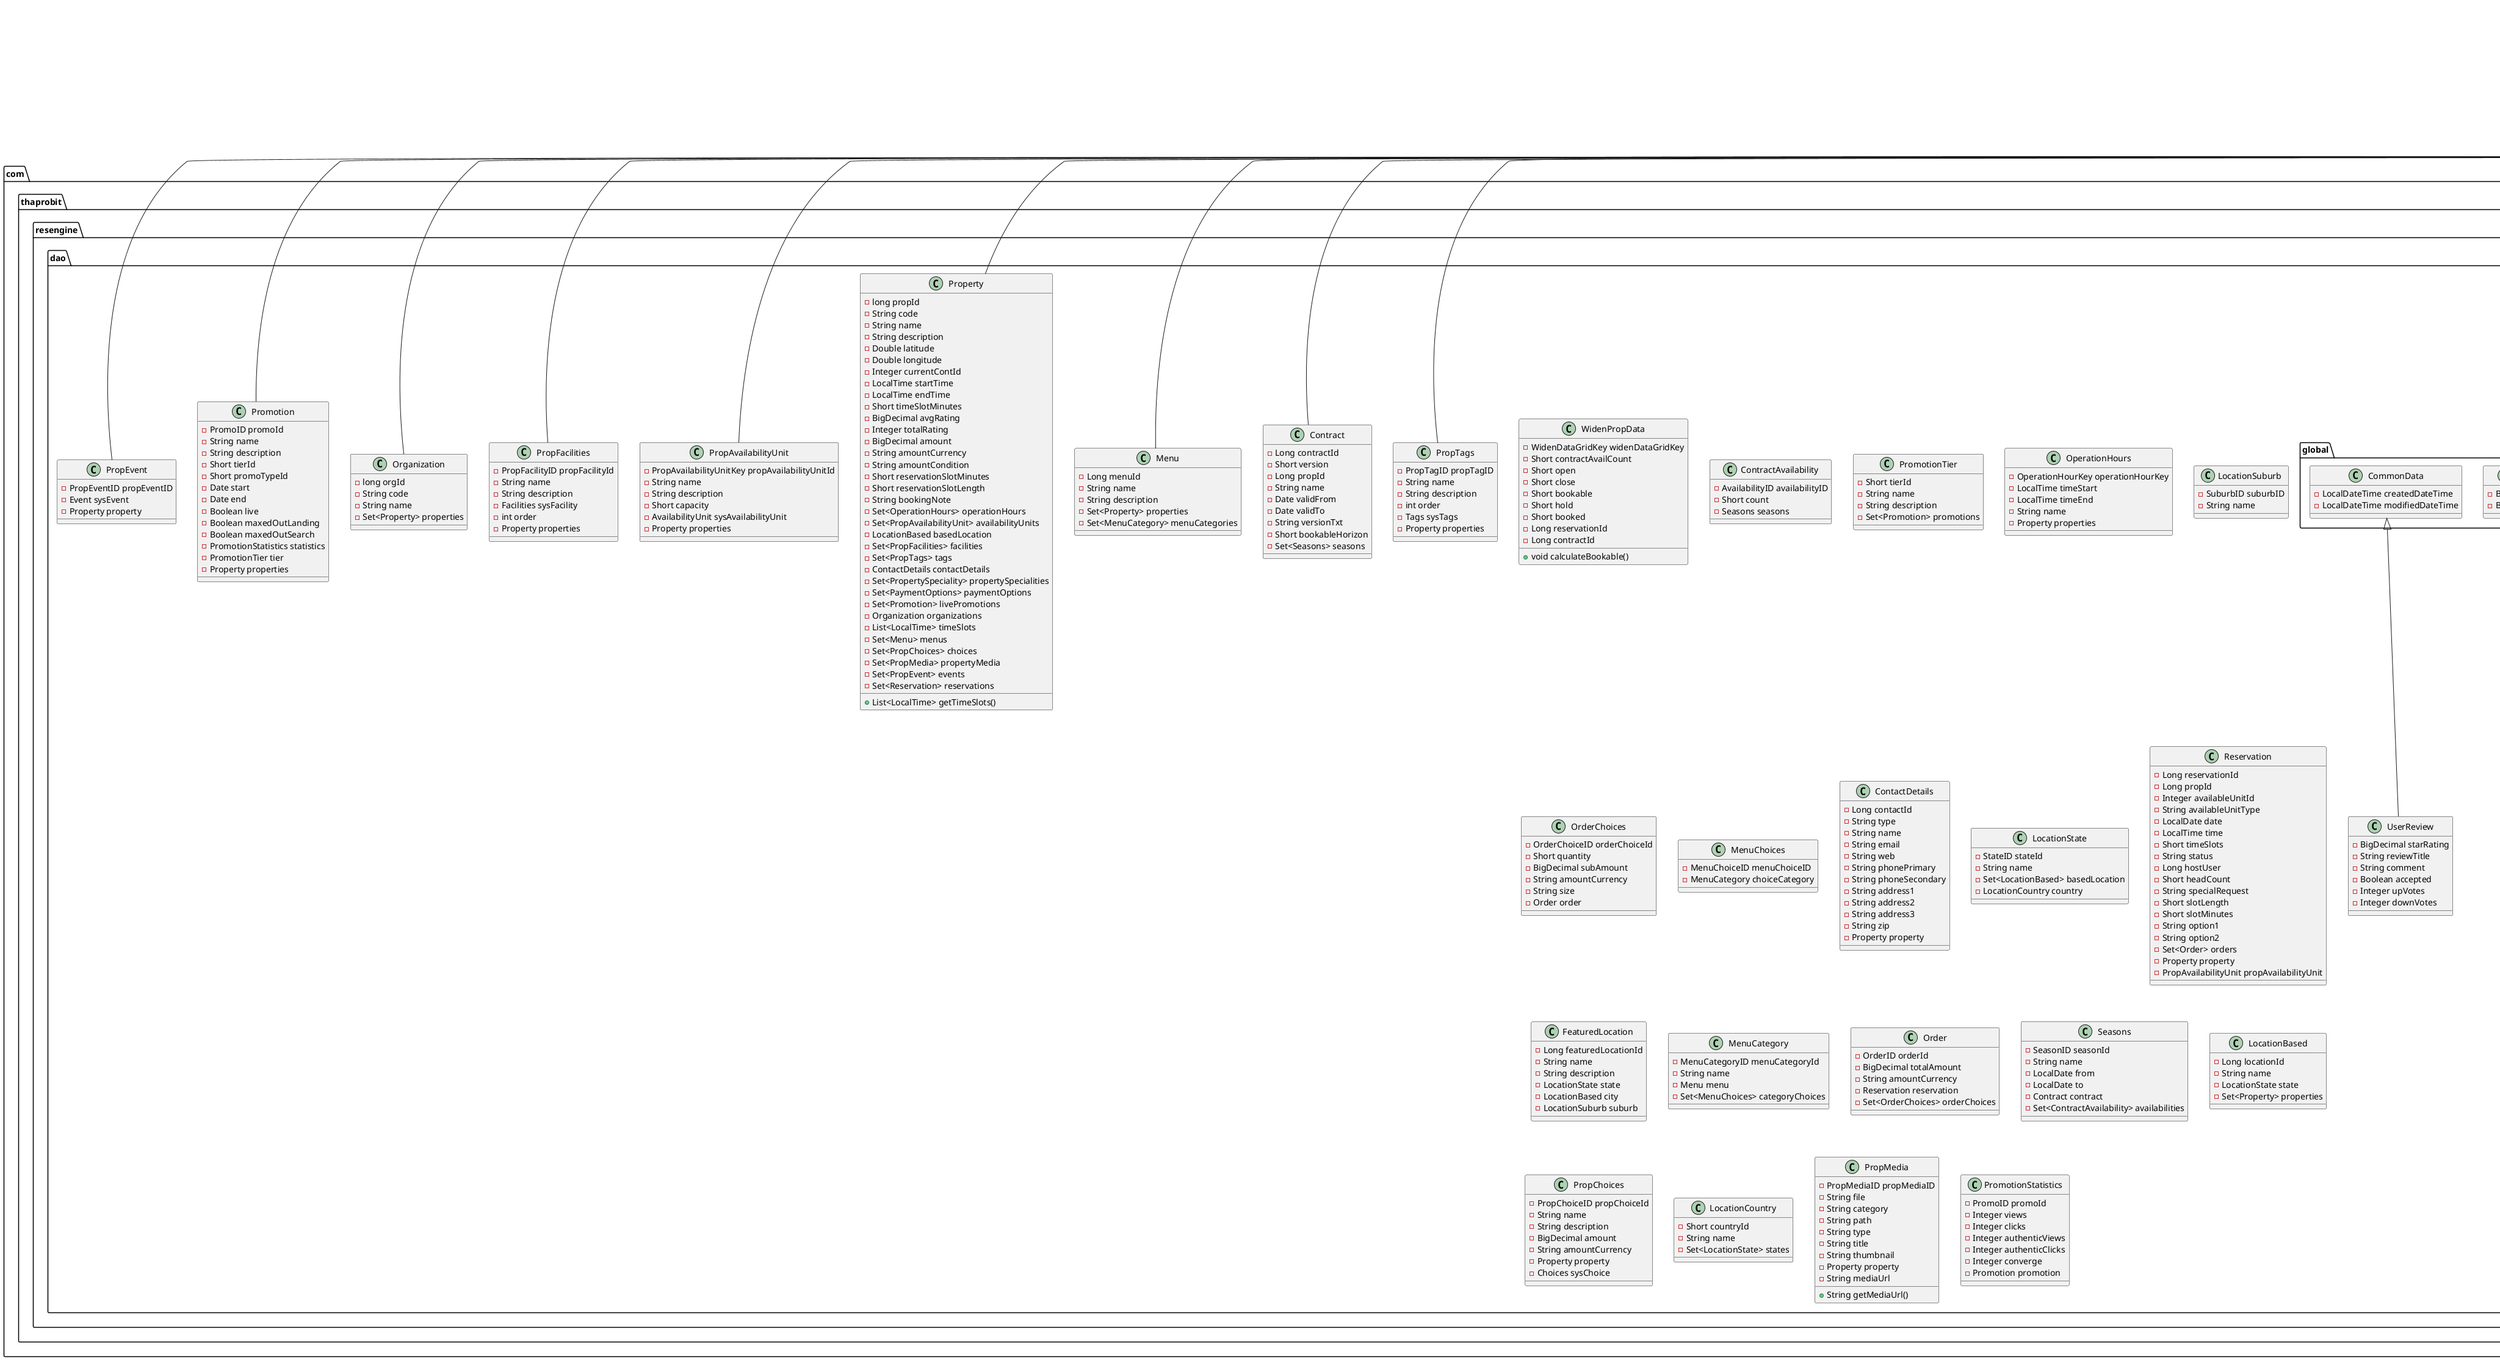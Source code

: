 @startuml
class com.thaprobit.resengine.dao.key.PropTagID {
- Long propId
- Integer tagId
}
class com.thaprobit.resengine.dao.WidenPropData {
- WidenDataGridKey widenDataGridKey
- Short contractAvailCount
- Short open
- Short close
- Short bookable
- Short hold
- Short booked
- Long reservationId
- Long contractId
+ void calculateBookable()
}
class com.thaprobit.resengine.dao.key.PropMenuID {
- Long propId
- Long menuId
}
class com.thaprobit.resengine.dao.ContractAvailability {
- AvailabilityID availabilityID
- Short count
- Seasons seasons
}
class com.thaprobit.resengine.dao.PropFacilities {
- PropFacilityID propFacilityId
- String name
- String description
- Facilities sysFacility
- int order
- Property properties
}
class com.thaprobit.resengine.dao.key.OrderChoiceID {
- Long reservationId
- Long propId
- Short orderId
- Integer choiceId
- Short orderChoiceSubId
}
class com.thaprobit.resengine.dao.sys.Facilities {
- Integer facilityId
- String code
- String name
- String description
- String icon
- Set<PropFacilities> propFacilities
}
class com.thaprobit.resengine.dao.key.SeasonID {
- Long contractId
- Short seasonId
}
class com.thaprobit.resengine.dao.key.WidenDataGridKey {
- Long propId
- Integer availUnitId
- LocalDate date
- LocalTime timeSlot
}
class com.thaprobit.resengine.dao.PromotionTier {
- Short tierId
- String name
- String description
- Set<Promotion> promotions
}
class com.thaprobit.resengine.dao.key.PropFacilityID {
- Long propId
- Integer facilityId
}
class com.thaprobit.resengine.dao.key.ContractID {
- long contractId
- Short version
}
class com.thaprobit.resengine.dao.OperationHours {
- OperationHourKey operationHourKey
- LocalTime timeStart
- LocalTime timeEnd
- String name
- Property properties
}
class com.thaprobit.resengine.dao.sys.Tags {
- int tagId
- String code
- String name
- String description
- String icon
- Set<PropTags> propTags
}
class com.thaprobit.resengine.dao.LocationSuburb {
- SuburbID suburbID
- String name
}
class com.thaprobit.resengine.dao.Organization {
- long orgId
- String code
- String name
- Set<Property> properties
}
class com.thaprobit.resengine.dao.key.StateID {
- Short countryId
- Short stateId
}
class com.thaprobit.resengine.dao.key.MenuCategoryID {
- Long menuId
- Short categoryId
}
class com.thaprobit.resengine.dao.sys.Choices {
- Integer choiceId
- String name
- String description
- Set<PropChoices> propChoices
}
class com.thaprobit.resengine.dao.OrderChoices {
- OrderChoiceID orderChoiceId
- Short quantity
- BigDecimal subAmount
- String amountCurrency
- String size
- Order order
}
interface com.thaprobit.resengine.dao.projection.PropContractAndTimeSlots {
~ Integer getCurrentContId()
~ List<LocalTime> getTimeSlots()
}
class com.thaprobit.resengine.dao.sys.PaymentOptions {
- Short optionId
- String name
- Set<Property> properties
}
class com.thaprobit.resengine.dao.global.Point {
- BigDecimal x
- BigDecimal y
}
class com.thaprobit.resengine.dao.sys.WeekDefinition {
- Short weekDefId
- String code
- String name
- String week
- Boolean[] weekDays
+ Boolean[] getWeekDays()
+ boolean isValidDay(DayOfWeek)
}
class com.thaprobit.resengine.dao.MenuChoices {
- MenuChoiceID menuChoiceID
- MenuCategory choiceCategory
}
class com.thaprobit.resengine.dao.sys.AvailabilityUnit {
- Integer unitId
- String code
- String name
- Short minCapacity
- Short maxCapacity
- String type
- Set<PropAvailabilityUnit> propAvailabilityUnits
}
class com.thaprobit.resengine.dao.key.AvailabilityID {
- Long contractId
- Integer availUnitId
- Short seasonId
- Short weekDefId
}
class com.thaprobit.resengine.dao.ContactDetails {
- Long contactId
- String type
- String name
- String email
- String web
- String phonePrimary
- String phoneSecondary
- String address1
- String address2
- String address3
- String zip
- Property property
}
class com.thaprobit.resengine.dao.LocationState {
- StateID stateId
- String name
- Set<LocationBased> basedLocation
- LocationCountry country
}
class com.thaprobit.resengine.dao.Reservation {
- Long reservationId
- Long propId
- Integer availableUnitId
- String availableUnitType
- LocalDate date
- LocalTime time
- Short timeSlots
- String status
- Long hostUser
- Short headCount
- String specialRequest
- Short slotLength
- Short slotMinutes
- String option1
- String option2
- Set<Order> orders
- Property property
- PropAvailabilityUnit propAvailabilityUnit
}
class com.thaprobit.resengine.dao.key.PropAvailabilityUnitKey {
- Long propId
- Integer unit_id
}
class com.thaprobit.resengine.dao.key.OperationHourKey {
- Long propId
- Short opId
}
class com.thaprobit.resengine.dao.FeaturedLocation {
- Long featuredLocationId
- String name
- String description
- LocationState state
- LocationBased city
- LocationSuburb suburb
}
class com.thaprobit.resengine.dao.Promotion {
- PromoID promoId
- String name
- String description
- Short tierId
- Short promoTypeId
- Date start
- Date end
- Boolean live
- Boolean maxedOutLanding
- Boolean maxedOutSearch
- PromotionStatistics statistics
- PromotionTier tier
- Property properties
}
class com.thaprobit.resengine.dao.key.PropEventID {
- Long propId
- Integer eventId
}
class com.thaprobit.resengine.dao.global.CommonData {
- LocalDateTime createdDateTime
- LocalDateTime modifiedDateTime
}
class com.thaprobit.resengine.dao.MenuCategory {
- MenuCategoryID menuCategoryId
- String name
- Menu menu
- Set<MenuChoices> categoryChoices
}
class com.thaprobit.resengine.dao.PropEvent {
- PropEventID propEventID
- Event sysEvent
- Property property
}
class com.thaprobit.resengine.dao.Order {
- OrderID orderId
- BigDecimal totalAmount
- String amountCurrency
- Reservation reservation
- Set<OrderChoices> orderChoices
}
class com.thaprobit.resengine.dao.Seasons {
- SeasonID seasonId
- String name
- LocalDate from
- LocalDate to
- Contract contract
- Set<ContractAvailability> availabilities
}
class com.thaprobit.resengine.dao.LocationBased {
- Long locationId
- String name
- LocationState state
- Set<Property> properties
}
class com.thaprobit.resengine.dao.PropTags {
- PropTagID propTagID
- String name
- String description
- int order
- Tags sysTags
- Property properties
}
class com.thaprobit.resengine.dao.Contract {
- Long contractId
- Short version
- Long propId
- String name
- Date validFrom
- Date validTo
- String versionTxt
- Short bookableHorizon
- Set<Seasons> seasons
}
class com.thaprobit.resengine.dao.key.PropMediaID {
- Long propId
- Integer mediaId
}
class com.thaprobit.resengine.dao.sys.Event {
- Integer eventId
- String name
- String description
- short order
- Set<PropEvent> propEvents
}
class com.thaprobit.resengine.dao.PropChoices {
- PropChoiceID propChoiceId
- String name
- String description
- BigDecimal amount
- String amountCurrency
- Property property
- Choices sysChoice
}
class com.thaprobit.resengine.dao.UserReview {
- BigDecimal starRating
- String reviewTitle
- String comment
- Boolean accepted
- Integer upVotes
- Integer downVotes
}
class com.thaprobit.resengine.dao.key.PromoID {
- Long propId
- Short promoId
}
class com.thaprobit.resengine.dao.key.OrderID {
- Long reservationId
- Short orderId
}
class com.thaprobit.resengine.dao.LocationCountry {
- Short countryId
- String name
- Set<LocationState> states
}
class com.thaprobit.resengine.dao.Menu {
- Long menuId
- String name
- String description
- Set<Property> properties
- Set<MenuCategory> menuCategories
}
class com.thaprobit.resengine.dao.PropMedia {
- PropMediaID propMediaID
- String file
- String category
- String path
- String type
- String title
- String thumbnail
- Property property
- String mediaUrl
+ String getMediaUrl()
}
class com.thaprobit.resengine.dao.key.SuburbID {
- Short suburbId
- Long cityId
}
class com.thaprobit.resengine.dao.PromotionStatistics {
- PromoID promoId
- Integer views
- Integer clicks
- Integer authenticViews
- Integer authenticClicks
- Integer converge
- Promotion promotion
}
class com.thaprobit.resengine.dao.key.PropChoiceID {
- Integer choiceId
- Long propId
}
class com.thaprobit.resengine.dao.Property {
- long propId
- String code
- String name
- String description
- Double latitude
- Double longitude
- Integer currentContId
- LocalTime startTime
- LocalTime endTime
- Short timeSlotMinutes
- BigDecimal avgRating
- Integer totalRating
- BigDecimal amount
- String amountCurrency
- String amountCondition
- Short reservationSlotMinutes
- Short reservationSlotLength
- String bookingNote
- Set<OperationHours> operationHours
- Set<PropAvailabilityUnit> availabilityUnits
- LocationBased basedLocation
- Set<PropFacilities> facilities
- Set<PropTags> tags
- ContactDetails contactDetails
- Set<PropertySpeciality> propertySpecialities
- Set<PaymentOptions> paymentOptions
- Set<Promotion> livePromotions
- Organization organizations
- List<LocalTime> timeSlots
- Set<Menu> menus
- Set<PropChoices> choices
- Set<PropMedia> propertyMedia
- Set<PropEvent> events
- Set<Reservation> reservations
+ List<LocalTime> getTimeSlots()
}
class com.thaprobit.resengine.dao.key.MenuChoiceID {
- Long menuId
- Long propId
- Short categoryId
- Integer choiceId
}
class com.thaprobit.resengine.dao.sys.PropertySpeciality {
- Short specialityId
- String name
- String description
- Set<Property> properties
}
class com.thaprobit.resengine.dao.PropAvailabilityUnit {
- PropAvailabilityUnitKey propAvailabilityUnitId
- String name
- String description
- Short capacity
- AvailabilityUnit sysAvailabilityUnit
- Property properties
}


java.io.Serializable <|.. com.thaprobit.resengine.dao.key.PropTagID
java.io.Serializable <|.. com.thaprobit.resengine.dao.key.PropMenuID
org.springframework.hateoas.RepresentationModel <|-- com.thaprobit.resengine.dao.PropFacilities
java.io.Serializable <|.. com.thaprobit.resengine.dao.key.OrderChoiceID
org.springframework.hateoas.RepresentationModel <|-- com.thaprobit.resengine.dao.sys.Facilities
java.io.Serializable <|.. com.thaprobit.resengine.dao.key.SeasonID
java.io.Serializable <|.. com.thaprobit.resengine.dao.key.WidenDataGridKey
java.io.Serializable <|.. com.thaprobit.resengine.dao.key.PropFacilityID
java.io.Serializable <|.. com.thaprobit.resengine.dao.key.ContractID
org.springframework.hateoas.RepresentationModel <|-- com.thaprobit.resengine.dao.sys.Tags
org.springframework.hateoas.RepresentationModel <|-- com.thaprobit.resengine.dao.Organization
java.io.Serializable <|.. com.thaprobit.resengine.dao.key.StateID
java.io.Serializable <|.. com.thaprobit.resengine.dao.key.MenuCategoryID
org.springframework.hateoas.RepresentationModel <|-- com.thaprobit.resengine.dao.sys.Choices
org.springframework.hateoas.RepresentationModel <|-- com.thaprobit.resengine.dao.sys.AvailabilityUnit
java.io.Serializable <|.. com.thaprobit.resengine.dao.key.AvailabilityID
java.io.Serializable <|.. com.thaprobit.resengine.dao.key.PropAvailabilityUnitKey
java.io.Serializable <|.. com.thaprobit.resengine.dao.key.OperationHourKey
org.springframework.hateoas.RepresentationModel <|-- com.thaprobit.resengine.dao.Promotion
java.io.Serializable <|.. com.thaprobit.resengine.dao.key.PropEventID
org.springframework.hateoas.RepresentationModel <|-- com.thaprobit.resengine.dao.PropEvent
org.springframework.hateoas.RepresentationModel <|-- com.thaprobit.resengine.dao.PropTags
org.springframework.hateoas.RepresentationModel <|-- com.thaprobit.resengine.dao.Contract
java.io.Serializable <|.. com.thaprobit.resengine.dao.key.PropMediaID
org.springframework.hateoas.RepresentationModel <|-- com.thaprobit.resengine.dao.sys.Event
com.thaprobit.resengine.dao.global.CommonData <|-- com.thaprobit.resengine.dao.UserReview
java.io.Serializable <|.. com.thaprobit.resengine.dao.key.PromoID
java.io.Serializable <|.. com.thaprobit.resengine.dao.key.OrderID
org.springframework.hateoas.RepresentationModel <|-- com.thaprobit.resengine.dao.Menu
java.io.Serializable <|.. com.thaprobit.resengine.dao.key.SuburbID
java.io.Serializable <|.. com.thaprobit.resengine.dao.key.PropChoiceID
org.springframework.hateoas.RepresentationModel <|-- com.thaprobit.resengine.dao.Property
java.io.Serializable <|.. com.thaprobit.resengine.dao.key.MenuChoiceID
org.springframework.hateoas.RepresentationModel <|-- com.thaprobit.resengine.dao.PropAvailabilityUnit
@enduml